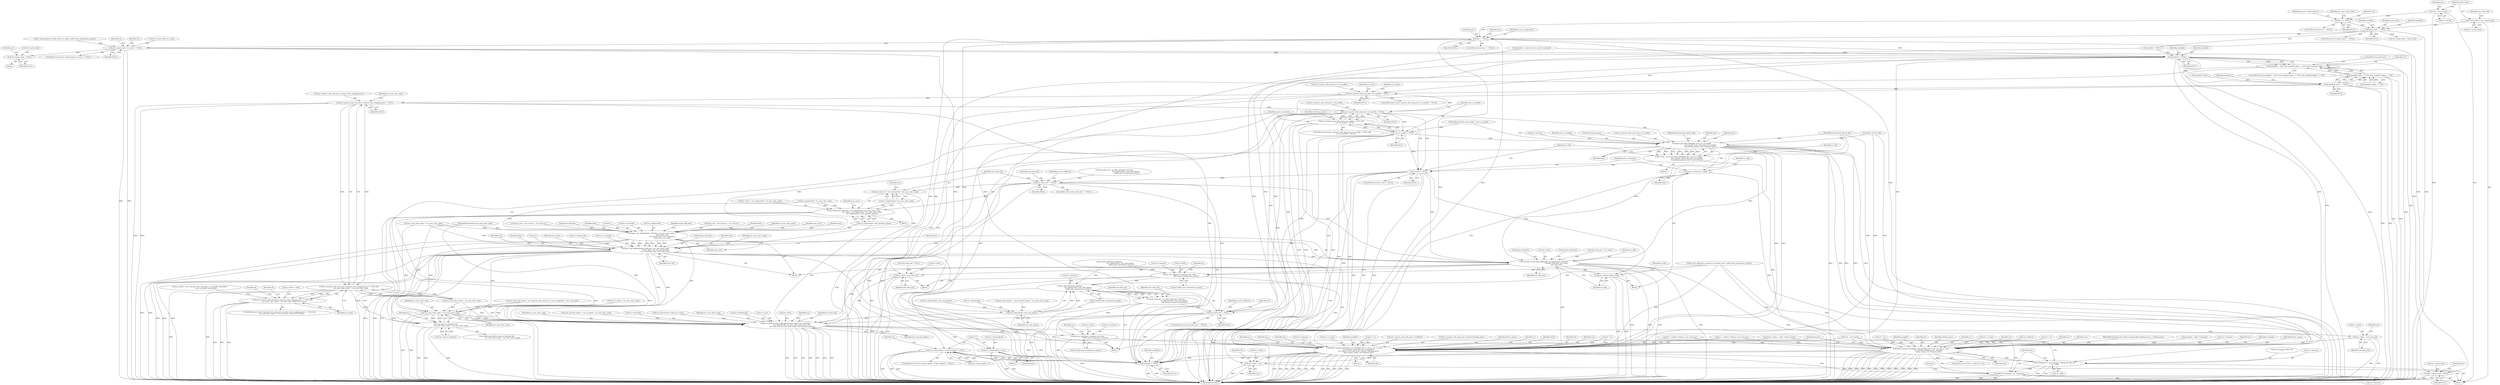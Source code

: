 digraph "0_ghostscript_d621292fb2c8157d9899dcd83fd04dd250e30fe4@pointer" {
"1000245" [label="(Call,nos == NULL)"];
"1000204" [label="(Call,nos == NULL)"];
"1000151" [label="(Call,*nos = tos->saved)"];
"1000228" [label="(Call,mask_stack == NULL)"];
"1000157" [label="(Call,*mask_stack = tos->mask_stack)"];
"1000345" [label="(Call,ctx->mask_stack->rc_mask == NULL)"];
"1000361" [label="(Call,ctx->mask_stack = NULL)"];
"1000371" [label="(Call,tos->mask_stack = NULL)"];
"1000383" [label="(Call,maskbuf != NULL)"];
"1000382" [label="(Call,maskbuf != NULL && maskbuf->data == NULL && maskbuf->alpha == 255)"];
"1000911" [label="(Call,ctx->smask_depth > 0 && maskbuf != NULL)"];
"1000387" [label="(Call,maskbuf->data == NULL)"];
"1000386" [label="(Call,maskbuf->data == NULL && maskbuf->alpha == 255)"];
"1000445" [label="(Call,nos->parent_color_info_procs->icc_profile != NULL)"];
"1000474" [label="(Call,nos->parent_color_info_procs->parent_color_mapping_procs != NULL)"];
"1000473" [label="(Call,nos->parent_color_info_procs->parent_color_mapping_procs != NULL &&\n        nos_num_color_comp != tos_num_color_comp)"];
"1000472" [label="(Call,(nos->parent_color_info_procs->parent_color_mapping_procs != NULL &&\n        nos_num_color_comp != tos_num_color_comp) || icc_match)"];
"1000713" [label="(Call,!(icc_link->is_identity) &&\n                        nos_num_color_comp != tos_num_color_comp)"];
"1000509" [label="(Call,nos->parent_color_info_procs->icc_profile != NULL)"];
"1000508" [label="(Call,nos->parent_color_info_procs->icc_profile != NULL &&\n                curr_icc_profile != NULL)"];
"1000516" [label="(Call,curr_icc_profile != NULL)"];
"1000552" [label="(Call,gsicc_get_link_profile(pgs, dev, curr_icc_profile,\n                                    nos->parent_color_info_procs->icc_profile,\n                                    &rendering_params, pgs->memory, false))"];
"1000550" [label="(Call,icc_link = gsicc_get_link_profile(pgs, dev, curr_icc_profile,\n                                    nos->parent_color_info_procs->icc_profile,\n                                    &rendering_params, pgs->memory, false))"];
"1000568" [label="(Call,icc_link != NULL)"];
"1000599" [label="(Call,new_data_buf == NULL)"];
"1000604" [label="(Call,memcpy(new_data_buf + tos->planestride * nos_num_color_comp,\n                                   tos->data + tos->planestride * tos_num_color_comp,\n                                   tos->planestride * num_noncolor_planes))"];
"1000605" [label="(Call,new_data_buf + tos->planestride * nos_num_color_comp)"];
"1000699" [label="(Call,(icc_link->procs.map_buffer)(dev, icc_link, &input_buff_desc,\n                                                     &output_buff_desc, tos->data,\n                                                     new_data_buf))"];
"1000710" [label="(Call,gsicc_release_link(icc_link))"];
"1000722" [label="(Call,gs_free_object(ctx->memory, tos->data,\n                            \"pdf14_pop_transparency_group\"))"];
"1000740" [label="(Call,gs_alloc_bytes(ctx->memory,\n                                    tos->planestride * new_num_planes,\n                                    \"pdf14_pop_transparency_group\"))"];
"1000738" [label="(Call,new_data_buf = gs_alloc_bytes(ctx->memory,\n                                    tos->planestride * new_num_planes,\n                                    \"pdf14_pop_transparency_group\"))"];
"1000751" [label="(Call,new_data_buf == NULL)"];
"1000756" [label="(Call,gs_transform_color_buffer_generic(tos->data, tos->rowstride,\n                            tos->planestride, tos_num_color_comp, tos->rect,\n                            new_data_buf, nos_num_color_comp, num_noncolor_planes))"];
"1000773" [label="(Call,gs_free_object(ctx->memory, tos->data,\n                                \"pdf14_pop_transparency_group\"))"];
"1000846" [label="(Call,pdf14_compose_group(tos, nos, maskbuf, x0, x1, y0, y1, nos->n_chan,\n                 nos->parent_color_info_procs->isadditive,\n                 nos->parent_color_info_procs->parent_blending_procs,\n                 false, drawn_comps, ctx->memory, dev))"];
"1000905" [label="(Call,ctx->stack = nos)"];
"1000917" [label="(Call,maskbuf != NULL)"];
"1000926" [label="(Call,if_debug1m('v', ctx->memory, \"[v]pop buf, idle=%d\n\", tos->idle))"];
"1000935" [label="(Call,pdf14_buf_free(tos, ctx->memory))"];
"1000781" [label="(Call,tos->data = new_data_buf)"];
"1000730" [label="(Call,tos->data = new_data_buf)"];
"1000572" [label="(Call,nonicc_conversion = false)"];
"1000667" [label="(Call,gsicc_init_buffer(&input_buff_desc, tos_num_color_comp, 1,\n                                          false, false, true,\n                                          tos->planestride, tos->rowstride,\n                                          num_rows, num_cols))"];
"1000683" [label="(Call,gsicc_init_buffer(&output_buff_desc, nos_num_color_comp,\n                                          1, false, false, true, tos->planestride,\n                                          tos->rowstride, num_rows, num_cols))"];
"1000718" [label="(Call,nos_num_color_comp != tos_num_color_comp)"];
"1000744" [label="(Call,tos->planestride * new_num_planes)"];
"1000921" [label="(Call,ctx->smask_blend = true)"];
"1000883" [label="(Call,pdf14_compose_group(tos, nos, maskbuf, x0, x1, y0, y1, nos->n_chan,\n                                ctx->additive, pblend_procs, overprint,\n                                drawn_comps, ctx->memory, dev))"];
"1000572" [label="(Call,nonicc_conversion = false)"];
"1000919" [label="(Identifier,NULL)"];
"1000509" [label="(Call,nos->parent_color_info_procs->icc_profile != NULL)"];
"1000714" [label="(Call,!(icc_link->is_identity))"];
"1000385" [label="(Identifier,NULL)"];
"1000711" [label="(Identifier,icc_link)"];
"1000445" [label="(Call,nos->parent_color_info_procs->icc_profile != NULL)"];
"1000862" [label="(Call,nos->parent_color_info_procs->parent_blending_procs)"];
"1000741" [label="(Call,ctx->memory)"];
"1000151" [label="(Call,*nos = tos->saved)"];
"1000362" [label="(Call,ctx->mask_stack)"];
"1000232" [label="(Call,maskbuf = NULL)"];
"1000522" [label="(Identifier,rendering_params)"];
"1000681" [label="(Identifier,num_rows)"];
"1000137" [label="(MethodParameterIn,gs_gstate *pgs)"];
"1000386" [label="(Call,maskbuf->data == NULL && maskbuf->alpha == 255)"];
"1000381" [label="(ControlStructure,if (maskbuf != NULL && maskbuf->data == NULL && maskbuf->alpha == 255))"];
"1000877" [label="(Call,x0 < x1)"];
"1000886" [label="(Identifier,maskbuf)"];
"1000141" [label="(MethodParameterIn,cmm_profile_t *curr_icc_profile)"];
"1000671" [label="(Literal,1)"];
"1000729" [label="(Literal,\"pdf14_pop_transparency_group\")"];
"1000210" [label="(Identifier,nos_num_color_comp)"];
"1000688" [label="(Identifier,false)"];
"1000468" [label="(Call,icc_match = false)"];
"1000494" [label="(Block,)"];
"1000920" [label="(Block,)"];
"1000346" [label="(Call,ctx->mask_stack->rc_mask)"];
"1000909" [label="(Identifier,nos)"];
"1000404" [label="(Identifier,ctx)"];
"1000726" [label="(Call,tos->data)"];
"1000724" [label="(Identifier,ctx)"];
"1000573" [label="(Identifier,nonicc_conversion)"];
"1000732" [label="(Identifier,tos)"];
"1000344" [label="(ControlStructure,if (ctx->mask_stack->rc_mask == NULL ))"];
"1000678" [label="(Call,tos->rowstride)"];
"1000690" [label="(Identifier,true)"];
"1000905" [label="(Call,ctx->stack = nos)"];
"1000753" [label="(Identifier,NULL)"];
"1000592" [label="(Call,tos->planestride * new_num_planes)"];
"1000867" [label="(Identifier,false)"];
"1000904" [label="(JumpTarget,exit:)"];
"1000228" [label="(Call,mask_stack == NULL)"];
"1000780" [label="(Literal,\"pdf14_pop_transparency_group\")"];
"1000850" [label="(Identifier,x0)"];
"1000233" [label="(Identifier,maskbuf)"];
"1000454" [label="(Identifier,icc_match)"];
"1000634" [label="(Identifier,num_rows)"];
"1000578" [label="(Identifier,icc_link)"];
"1000585" [label="(Block,)"];
"1000571" [label="(Block,)"];
"1000510" [label="(Call,nos->parent_color_info_procs->icc_profile)"];
"1000145" [label="(Call,*tos = ctx->stack)"];
"1000209" [label="(Call,nos_num_color_comp = nos->parent_color_info_procs->num_components - nos->num_spots)"];
"1000484" [label="(Identifier,icc_match)"];
"1000709" [label="(Identifier,new_data_buf)"];
"1000906" [label="(Call,ctx->stack)"];
"1000675" [label="(Call,tos->planestride)"];
"1000887" [label="(Identifier,x0)"];
"1000227" [label="(ControlStructure,if (mask_stack == NULL))"];
"1000568" [label="(Call,icc_link != NULL)"];
"1000685" [label="(Identifier,output_buff_desc)"];
"1000772" [label="(Identifier,num_noncolor_planes)"];
"1000755" [label="(Identifier,gs_error_VMerror)"];
"1000922" [label="(Call,ctx->smask_blend)"];
"1000734" [label="(Identifier,new_data_buf)"];
"1000758" [label="(Identifier,tos)"];
"1000897" [label="(Identifier,pblend_procs)"];
"1000683" [label="(Call,gsicc_init_buffer(&output_buff_desc, nos_num_color_comp,\n                                          1, false, false, true, tos->planestride,\n                                          tos->rowstride, num_rows, num_cols))"];
"1000923" [label="(Identifier,ctx)"];
"1000942" [label="(MethodReturn,RET)"];
"1000247" [label="(Identifier,NULL)"];
"1000766" [label="(Identifier,tos_num_color_comp)"];
"1000495" [label="(Call,num_noncolor_planes = tos->n_planes - tos_num_color_comp)"];
"1000473" [label="(Call,nos->parent_color_info_procs->parent_color_mapping_procs != NULL &&\n        nos_num_color_comp != tos_num_color_comp)"];
"1000738" [label="(Call,new_data_buf = gs_alloc_bytes(ctx->memory,\n                                    tos->planestride * new_num_planes,\n                                    \"pdf14_pop_transparency_group\"))"];
"1000700" [label="(Identifier,dev)"];
"1000446" [label="(Call,nos->parent_color_info_procs->icc_profile)"];
"1000252" [label="(Identifier,tos)"];
"1000371" [label="(Call,tos->mask_stack = NULL)"];
"1000143" [label="(Block,)"];
"1000911" [label="(Call,ctx->smask_depth > 0 && maskbuf != NULL)"];
"1000603" [label="(Identifier,gs_error_VMerror)"];
"1000206" [label="(Identifier,NULL)"];
"1000205" [label="(Identifier,nos)"];
"1000752" [label="(Identifier,new_data_buf)"];
"1000760" [label="(Call,tos->rowstride)"];
"1000890" [label="(Identifier,y1)"];
"1000883" [label="(Call,pdf14_compose_group(tos, nos, maskbuf, x0, x1, y0, y1, nos->n_chan,\n                                ctx->additive, pblend_procs, overprint,\n                                drawn_comps, ctx->memory, dev))"];
"1000605" [label="(Call,new_data_buf + tos->planestride * nos_num_color_comp)"];
"1000453" [label="(Call,icc_match = (nos->parent_color_info_procs->icc_profile->hashcode !=\n                        curr_icc_profile->hashcode))"];
"1000719" [label="(Identifier,nos_num_color_comp)"];
"1000712" [label="(ControlStructure,if(!(icc_link->is_identity) &&\n                        nos_num_color_comp != tos_num_color_comp))"];
"1000740" [label="(Call,gs_alloc_bytes(ctx->memory,\n                                    tos->planestride * new_num_planes,\n                                    \"pdf14_pop_transparency_group\"))"];
"1000891" [label="(Call,nos->n_chan)"];
"1000142" [label="(MethodParameterIn,gx_device *dev)"];
"1000650" [label="(Call,num_cols = tos->rect.q.x - tos->rect.p.x)"];
"1000672" [label="(Identifier,false)"];
"1000169" [label="(Identifier,new_data_buf)"];
"1000918" [label="(Identifier,maskbuf)"];
"1000848" [label="(Identifier,nos)"];
"1000488" [label="(Call,x0 < x1)"];
"1000264" [label="(Call,y0 = max(tos->dirty.p.y, nos->rect.p.y))"];
"1000245" [label="(Call,nos == NULL)"];
"1000375" [label="(Identifier,NULL)"];
"1000853" [label="(Identifier,y1)"];
"1000917" [label="(Call,maskbuf != NULL)"];
"1000489" [label="(Identifier,x0)"];
"1000588" [label="(Call,gs_alloc_bytes(ctx->memory,\n                                                tos->planestride * new_num_planes,\n                                                    \"pdf14_pop_transparency_group\"))"];
"1000872" [label="(Identifier,dev)"];
"1000847" [label="(Identifier,tos)"];
"1000168" [label="(Call,*new_data_buf = NULL)"];
"1000451" [label="(Identifier,NULL)"];
"1000852" [label="(Identifier,y0)"];
"1000925" [label="(Identifier,true)"];
"1000869" [label="(Call,ctx->memory)"];
"1000244" [label="(ControlStructure,if (nos == NULL))"];
"1000383" [label="(Call,maskbuf != NULL)"];
"1000702" [label="(Call,&input_buff_desc)"];
"1000365" [label="(Identifier,NULL)"];
"1000614" [label="(Identifier,tos)"];
"1000682" [label="(Identifier,num_cols)"];
"1000361" [label="(Call,ctx->mask_stack = NULL)"];
"1000910" [label="(ControlStructure,if (ctx->smask_depth > 0 && maskbuf != NULL))"];
"1000731" [label="(Call,tos->data)"];
"1000607" [label="(Call,tos->planestride * nos_num_color_comp)"];
"1000748" [label="(Identifier,new_num_planes)"];
"1000889" [label="(Identifier,y0)"];
"1000670" [label="(Identifier,tos_num_color_comp)"];
"1000378" [label="(Identifier,tos)"];
"1000854" [label="(Call,nos->n_chan)"];
"1000351" [label="(Identifier,NULL)"];
"1000941" [label="(Literal,0)"];
"1000926" [label="(Call,if_debug1m('v', ctx->memory, \"[v]pop buf, idle=%d\n\", tos->idle))"];
"1000785" [label="(Identifier,new_data_buf)"];
"1000914" [label="(Identifier,ctx)"];
"1000687" [label="(Literal,1)"];
"1000849" [label="(Identifier,maskbuf)"];
"1000444" [label="(ControlStructure,if (nos->parent_color_info_procs->icc_profile != NULL))"];
"1000387" [label="(Call,maskbuf->data == NULL)"];
"1000482" [label="(Identifier,nos_num_color_comp)"];
"1000497" [label="(Call,tos->n_planes - tos_num_color_comp)"];
"1000250" [label="(Call,rect_intersect(tos->dirty, tos->rect))"];
"1000721" [label="(Block,)"];
"1000894" [label="(Call,ctx->additive)"];
"1000783" [label="(Identifier,tos)"];
"1000586" [label="(Call,new_data_buf = gs_alloc_bytes(ctx->memory,\n                                                tos->planestride * new_num_planes,\n                                                    \"pdf14_pop_transparency_group\"))"];
"1000771" [label="(Identifier,nos_num_color_comp)"];
"1000345" [label="(Call,ctx->mask_stack->rc_mask == NULL)"];
"1000475" [label="(Call,nos->parent_color_info_procs->parent_color_mapping_procs)"];
"1000710" [label="(Call,gsicc_release_link(icc_link))"];
"1000737" [label="(Block,)"];
"1000763" [label="(Call,tos->planestride)"];
"1000730" [label="(Call,tos->data = new_data_buf)"];
"1000749" [label="(Literal,\"pdf14_pop_transparency_group\")"];
"1000491" [label="(Call,y0 < y1)"];
"1000281" [label="(Call,y1 = min(tos->dirty.q.y, nos->rect.q.y))"];
"1000936" [label="(Identifier,tos)"];
"1000767" [label="(Call,tos->rect)"];
"1000372" [label="(Call,tos->mask_stack)"];
"1000249" [label="(Identifier,gs_error_rangecheck)"];
"1000517" [label="(Identifier,curr_icc_profile)"];
"1000600" [label="(Identifier,new_data_buf)"];
"1000157" [label="(Call,*mask_stack = tos->mask_stack)"];
"1000553" [label="(Identifier,pgs)"];
"1000604" [label="(Call,memcpy(new_data_buf + tos->planestride * nos_num_color_comp,\n                                   tos->data + tos->planestride * tos_num_color_comp,\n                                   tos->planestride * num_noncolor_planes))"];
"1000781" [label="(Call,tos->data = new_data_buf)"];
"1000204" [label="(Call,nos == NULL)"];
"1000880" [label="(Call,y0 < y1)"];
"1000574" [label="(Identifier,false)"];
"1000474" [label="(Call,nos->parent_color_info_procs->parent_color_mapping_procs != NULL)"];
"1000480" [label="(Identifier,NULL)"];
"1000337" [label="(Call,rc_decrement(ctx->mask_stack->rc_mask, \"pdf14_pop_transparency_group\"))"];
"1000875" [label="(ControlStructure,if (x0 < x1 && y0 < y1))"];
"1000722" [label="(Call,gs_free_object(ctx->memory, tos->data,\n                            \"pdf14_pop_transparency_group\"))"];
"1000777" [label="(Call,tos->data)"];
"1000230" [label="(Identifier,NULL)"];
"1000621" [label="(Call,tos->planestride * num_noncolor_planes)"];
"1000744" [label="(Call,tos->planestride * new_num_planes)"];
"1000888" [label="(Identifier,x1)"];
"1000153" [label="(Call,tos->saved)"];
"1000554" [label="(Identifier,dev)"];
"1000567" [label="(ControlStructure,if (icc_link != NULL))"];
"1000885" [label="(Identifier,nos)"];
"1000931" [label="(Literal,\"[v]pop buf, idle=%d\n\")"];
"1000706" [label="(Call,tos->data)"];
"1000699" [label="(Call,(icc_link->procs.map_buffer)(dev, icc_link, &input_buff_desc,\n                                                     &output_buff_desc, tos->data,\n                                                     new_data_buf))"];
"1000937" [label="(Call,ctx->memory)"];
"1000563" [label="(Call,pgs->memory)"];
"1000713" [label="(Call,!(icc_link->is_identity) &&\n                        nos_num_color_comp != tos_num_color_comp)"];
"1000507" [label="(ControlStructure,if (nos->parent_color_info_procs->icc_profile != NULL &&\n                curr_icc_profile != NULL))"];
"1000757" [label="(Call,tos->data)"];
"1000368" [label="(Identifier,ctx)"];
"1000932" [label="(Call,tos->idle)"];
"1000704" [label="(Call,&output_buff_desc)"];
"1000152" [label="(Identifier,nos)"];
"1000516" [label="(Call,curr_icc_profile != NULL)"];
"1000684" [label="(Call,&output_buff_desc)"];
"1000689" [label="(Identifier,false)"];
"1000745" [label="(Call,tos->planestride)"];
"1000336" [label="(Block,)"];
"1000394" [label="(Identifier,maskbuf)"];
"1000601" [label="(Identifier,NULL)"];
"1000158" [label="(Identifier,mask_stack)"];
"1000208" [label="(Identifier,gs_error_unknownerror)"];
"1000774" [label="(Call,ctx->memory)"];
"1000686" [label="(Identifier,nos_num_color_comp)"];
"1000389" [label="(Identifier,maskbuf)"];
"1000912" [label="(Call,ctx->smask_depth > 0)"];
"1000384" [label="(Identifier,maskbuf)"];
"1000756" [label="(Call,gs_transform_color_buffer_generic(tos->data, tos->rowstride,\n                            tos->planestride, tos_num_color_comp, tos->rect,\n                            new_data_buf, nos_num_color_comp, num_noncolor_planes))"];
"1000582" [label="(Call,nos_num_color_comp != tos_num_color_comp)"];
"1000392" [label="(Call,maskbuf->alpha == 255)"];
"1000515" [label="(Identifier,NULL)"];
"1000519" [label="(Block,)"];
"1000569" [label="(Identifier,icc_link)"];
"1000667" [label="(Call,gsicc_init_buffer(&input_buff_desc, tos_num_color_comp, 1,\n                                          false, false, true,\n                                          tos->planestride, tos->rowstride,\n                                          num_rows, num_cols))"];
"1000481" [label="(Call,nos_num_color_comp != tos_num_color_comp)"];
"1000612" [label="(Call,tos->data + tos->planestride * tos_num_color_comp)"];
"1000674" [label="(Identifier,true)"];
"1000697" [label="(Identifier,num_rows)"];
"1000139" [label="(MethodParameterIn,const pdf14_nonseparable_blending_procs_t * pblend_procs)"];
"1000388" [label="(Call,maskbuf->data)"];
"1000188" [label="(Call,overprint = pdev->overprint)"];
"1000382" [label="(Call,maskbuf != NULL && maskbuf->data == NULL && maskbuf->alpha == 255)"];
"1000846" [label="(Call,pdf14_compose_group(tos, nos, maskbuf, x0, x1, y0, y1, nos->n_chan,\n                 nos->parent_color_info_procs->isadditive,\n                 nos->parent_color_info_procs->parent_blending_procs,\n                 false, drawn_comps, ctx->memory, dev))"];
"1000750" [label="(ControlStructure,if (new_data_buf == NULL))"];
"1000355" [label="(Identifier,ctx)"];
"1000691" [label="(Call,tos->planestride)"];
"1000903" [label="(Identifier,dev)"];
"1000633" [label="(Call,num_rows = tos->rect.q.y - tos->rect.p.y)"];
"1000570" [label="(Identifier,NULL)"];
"1000246" [label="(Identifier,nos)"];
"1000718" [label="(Call,nos_num_color_comp != tos_num_color_comp)"];
"1000739" [label="(Identifier,new_data_buf)"];
"1000857" [label="(Call,nos->parent_color_info_procs->isadditive)"];
"1000552" [label="(Call,gsicc_get_link_profile(pgs, dev, curr_icc_profile,\n                                    nos->parent_color_info_procs->icc_profile,\n                                    &rendering_params, pgs->memory, false))"];
"1000555" [label="(Identifier,curr_icc_profile)"];
"1000194" [label="(Call,drawn_comps = pdev->drawn_comps)"];
"1000900" [label="(Call,ctx->memory)"];
"1000628" [label="(Call,new_data_buf = tos->data)"];
"1000868" [label="(Identifier,drawn_comps)"];
"1000518" [label="(Identifier,NULL)"];
"1000775" [label="(Identifier,ctx)"];
"1000851" [label="(Identifier,x1)"];
"1000701" [label="(Identifier,icc_link)"];
"1000140" [label="(MethodParameterIn,int tos_num_color_comp)"];
"1000698" [label="(Identifier,num_cols)"];
"1000694" [label="(Call,tos->rowstride)"];
"1000502" [label="(Call,new_num_planes = num_noncolor_planes + nos_num_color_comp)"];
"1000471" [label="(ControlStructure,if ((nos->parent_color_info_procs->parent_color_mapping_procs != NULL &&\n        nos_num_color_comp != tos_num_color_comp) || icc_match))"];
"1000751" [label="(Call,new_data_buf == NULL)"];
"1000184" [label="(Call,(pdf14_device *)dev)"];
"1000353" [label="(Call,gs_free_object(ctx->memory, ctx->mask_stack, \"pdf14_pop_transparency_group\"))"];
"1000884" [label="(Identifier,tos)"];
"1000716" [label="(Identifier,icc_link)"];
"1000616" [label="(Call,tos->planestride * tos_num_color_comp)"];
"1000898" [label="(Identifier,overprint)"];
"1000203" [label="(ControlStructure,if (nos == NULL))"];
"1000391" [label="(Identifier,NULL)"];
"1000561" [label="(Call,&rendering_params)"];
"1000935" [label="(Call,pdf14_buf_free(tos, ctx->memory))"];
"1000237" [label="(Call,maskbuf = mask_stack->rc_mask->mask_buf)"];
"1000229" [label="(Identifier,mask_stack)"];
"1000472" [label="(Call,(nos->parent_color_info_procs->parent_color_mapping_procs != NULL &&\n        nos_num_color_comp != tos_num_color_comp) || icc_match)"];
"1000878" [label="(Identifier,x0)"];
"1000159" [label="(Call,tos->mask_stack)"];
"1000508" [label="(Call,nos->parent_color_info_procs->icc_profile != NULL &&\n                curr_icc_profile != NULL)"];
"1000927" [label="(Literal,'v')"];
"1000556" [label="(Call,nos->parent_color_info_procs->icc_profile)"];
"1000782" [label="(Call,tos->data)"];
"1000397" [label="(ControlStructure,goto exit;)"];
"1000580" [label="(Block,)"];
"1000723" [label="(Call,ctx->memory)"];
"1000551" [label="(Identifier,icc_link)"];
"1000921" [label="(Call,ctx->smask_blend = true)"];
"1000238" [label="(Identifier,maskbuf)"];
"1000788" [label="(Identifier,tos)"];
"1000550" [label="(Call,icc_link = gsicc_get_link_profile(pgs, dev, curr_icc_profile,\n                                    nos->parent_color_info_procs->icc_profile,\n                                    &rendering_params, pgs->memory, false))"];
"1000928" [label="(Call,ctx->memory)"];
"1000598" [label="(ControlStructure,if (new_data_buf == NULL))"];
"1000469" [label="(Identifier,icc_match)"];
"1000599" [label="(Call,new_data_buf == NULL)"];
"1000736" [label="(Identifier,nonicc_conversion)"];
"1000566" [label="(Identifier,false)"];
"1000668" [label="(Call,&input_buff_desc)"];
"1000673" [label="(Identifier,false)"];
"1000606" [label="(Identifier,new_data_buf)"];
"1000363" [label="(Identifier,ctx)"];
"1000770" [label="(Identifier,new_data_buf)"];
"1000899" [label="(Identifier,drawn_comps)"];
"1000773" [label="(Call,gs_free_object(ctx->memory, tos->data,\n                                \"pdf14_pop_transparency_group\"))"];
"1000366" [label="(Call,ctx->mask_stack = mask_stack)"];
"1000720" [label="(Identifier,tos_num_color_comp)"];
"1000245" -> "1000244"  [label="AST: "];
"1000245" -> "1000247"  [label="CFG: "];
"1000246" -> "1000245"  [label="AST: "];
"1000247" -> "1000245"  [label="AST: "];
"1000249" -> "1000245"  [label="CFG: "];
"1000252" -> "1000245"  [label="CFG: "];
"1000245" -> "1000942"  [label="DDG: "];
"1000204" -> "1000245"  [label="DDG: "];
"1000228" -> "1000245"  [label="DDG: "];
"1000245" -> "1000345"  [label="DDG: "];
"1000245" -> "1000371"  [label="DDG: "];
"1000245" -> "1000383"  [label="DDG: "];
"1000245" -> "1000846"  [label="DDG: "];
"1000245" -> "1000883"  [label="DDG: "];
"1000245" -> "1000905"  [label="DDG: "];
"1000245" -> "1000917"  [label="DDG: "];
"1000204" -> "1000203"  [label="AST: "];
"1000204" -> "1000206"  [label="CFG: "];
"1000205" -> "1000204"  [label="AST: "];
"1000206" -> "1000204"  [label="AST: "];
"1000208" -> "1000204"  [label="CFG: "];
"1000210" -> "1000204"  [label="CFG: "];
"1000151" -> "1000204"  [label="DDG: "];
"1000204" -> "1000228"  [label="DDG: "];
"1000151" -> "1000143"  [label="AST: "];
"1000151" -> "1000153"  [label="CFG: "];
"1000152" -> "1000151"  [label="AST: "];
"1000153" -> "1000151"  [label="AST: "];
"1000158" -> "1000151"  [label="CFG: "];
"1000151" -> "1000942"  [label="DDG: "];
"1000228" -> "1000227"  [label="AST: "];
"1000228" -> "1000230"  [label="CFG: "];
"1000229" -> "1000228"  [label="AST: "];
"1000230" -> "1000228"  [label="AST: "];
"1000233" -> "1000228"  [label="CFG: "];
"1000238" -> "1000228"  [label="CFG: "];
"1000228" -> "1000942"  [label="DDG: "];
"1000157" -> "1000228"  [label="DDG: "];
"1000228" -> "1000232"  [label="DDG: "];
"1000228" -> "1000366"  [label="DDG: "];
"1000157" -> "1000143"  [label="AST: "];
"1000157" -> "1000159"  [label="CFG: "];
"1000158" -> "1000157"  [label="AST: "];
"1000159" -> "1000157"  [label="AST: "];
"1000169" -> "1000157"  [label="CFG: "];
"1000345" -> "1000344"  [label="AST: "];
"1000345" -> "1000351"  [label="CFG: "];
"1000346" -> "1000345"  [label="AST: "];
"1000351" -> "1000345"  [label="AST: "];
"1000355" -> "1000345"  [label="CFG: "];
"1000363" -> "1000345"  [label="CFG: "];
"1000345" -> "1000942"  [label="DDG: "];
"1000345" -> "1000942"  [label="DDG: "];
"1000337" -> "1000345"  [label="DDG: "];
"1000345" -> "1000361"  [label="DDG: "];
"1000345" -> "1000371"  [label="DDG: "];
"1000345" -> "1000383"  [label="DDG: "];
"1000345" -> "1000917"  [label="DDG: "];
"1000361" -> "1000336"  [label="AST: "];
"1000361" -> "1000365"  [label="CFG: "];
"1000362" -> "1000361"  [label="AST: "];
"1000365" -> "1000361"  [label="AST: "];
"1000368" -> "1000361"  [label="CFG: "];
"1000371" -> "1000143"  [label="AST: "];
"1000371" -> "1000375"  [label="CFG: "];
"1000372" -> "1000371"  [label="AST: "];
"1000375" -> "1000371"  [label="AST: "];
"1000378" -> "1000371"  [label="CFG: "];
"1000371" -> "1000942"  [label="DDG: "];
"1000371" -> "1000942"  [label="DDG: "];
"1000383" -> "1000382"  [label="AST: "];
"1000383" -> "1000385"  [label="CFG: "];
"1000384" -> "1000383"  [label="AST: "];
"1000385" -> "1000383"  [label="AST: "];
"1000389" -> "1000383"  [label="CFG: "];
"1000382" -> "1000383"  [label="CFG: "];
"1000383" -> "1000942"  [label="DDG: "];
"1000383" -> "1000942"  [label="DDG: "];
"1000383" -> "1000382"  [label="DDG: "];
"1000383" -> "1000382"  [label="DDG: "];
"1000232" -> "1000383"  [label="DDG: "];
"1000237" -> "1000383"  [label="DDG: "];
"1000383" -> "1000387"  [label="DDG: "];
"1000383" -> "1000445"  [label="DDG: "];
"1000383" -> "1000846"  [label="DDG: "];
"1000383" -> "1000883"  [label="DDG: "];
"1000383" -> "1000917"  [label="DDG: "];
"1000383" -> "1000917"  [label="DDG: "];
"1000382" -> "1000381"  [label="AST: "];
"1000382" -> "1000386"  [label="CFG: "];
"1000386" -> "1000382"  [label="AST: "];
"1000397" -> "1000382"  [label="CFG: "];
"1000404" -> "1000382"  [label="CFG: "];
"1000382" -> "1000942"  [label="DDG: "];
"1000382" -> "1000942"  [label="DDG: "];
"1000386" -> "1000382"  [label="DDG: "];
"1000386" -> "1000382"  [label="DDG: "];
"1000382" -> "1000911"  [label="DDG: "];
"1000911" -> "1000910"  [label="AST: "];
"1000911" -> "1000912"  [label="CFG: "];
"1000911" -> "1000917"  [label="CFG: "];
"1000912" -> "1000911"  [label="AST: "];
"1000917" -> "1000911"  [label="AST: "];
"1000923" -> "1000911"  [label="CFG: "];
"1000927" -> "1000911"  [label="CFG: "];
"1000911" -> "1000942"  [label="DDG: "];
"1000911" -> "1000942"  [label="DDG: "];
"1000911" -> "1000942"  [label="DDG: "];
"1000912" -> "1000911"  [label="DDG: "];
"1000912" -> "1000911"  [label="DDG: "];
"1000917" -> "1000911"  [label="DDG: "];
"1000917" -> "1000911"  [label="DDG: "];
"1000387" -> "1000386"  [label="AST: "];
"1000387" -> "1000391"  [label="CFG: "];
"1000388" -> "1000387"  [label="AST: "];
"1000391" -> "1000387"  [label="AST: "];
"1000394" -> "1000387"  [label="CFG: "];
"1000386" -> "1000387"  [label="CFG: "];
"1000387" -> "1000942"  [label="DDG: "];
"1000387" -> "1000942"  [label="DDG: "];
"1000387" -> "1000386"  [label="DDG: "];
"1000387" -> "1000386"  [label="DDG: "];
"1000387" -> "1000445"  [label="DDG: "];
"1000387" -> "1000917"  [label="DDG: "];
"1000386" -> "1000392"  [label="CFG: "];
"1000392" -> "1000386"  [label="AST: "];
"1000386" -> "1000942"  [label="DDG: "];
"1000386" -> "1000942"  [label="DDG: "];
"1000392" -> "1000386"  [label="DDG: "];
"1000392" -> "1000386"  [label="DDG: "];
"1000445" -> "1000444"  [label="AST: "];
"1000445" -> "1000451"  [label="CFG: "];
"1000446" -> "1000445"  [label="AST: "];
"1000451" -> "1000445"  [label="AST: "];
"1000454" -> "1000445"  [label="CFG: "];
"1000469" -> "1000445"  [label="CFG: "];
"1000445" -> "1000942"  [label="DDG: "];
"1000445" -> "1000942"  [label="DDG: "];
"1000445" -> "1000474"  [label="DDG: "];
"1000445" -> "1000509"  [label="DDG: "];
"1000474" -> "1000473"  [label="AST: "];
"1000474" -> "1000480"  [label="CFG: "];
"1000475" -> "1000474"  [label="AST: "];
"1000480" -> "1000474"  [label="AST: "];
"1000482" -> "1000474"  [label="CFG: "];
"1000473" -> "1000474"  [label="CFG: "];
"1000474" -> "1000942"  [label="DDG: "];
"1000474" -> "1000942"  [label="DDG: "];
"1000474" -> "1000473"  [label="DDG: "];
"1000474" -> "1000473"  [label="DDG: "];
"1000474" -> "1000509"  [label="DDG: "];
"1000474" -> "1000917"  [label="DDG: "];
"1000473" -> "1000472"  [label="AST: "];
"1000473" -> "1000481"  [label="CFG: "];
"1000481" -> "1000473"  [label="AST: "];
"1000484" -> "1000473"  [label="CFG: "];
"1000472" -> "1000473"  [label="CFG: "];
"1000473" -> "1000942"  [label="DDG: "];
"1000473" -> "1000942"  [label="DDG: "];
"1000473" -> "1000472"  [label="DDG: "];
"1000473" -> "1000472"  [label="DDG: "];
"1000481" -> "1000473"  [label="DDG: "];
"1000481" -> "1000473"  [label="DDG: "];
"1000473" -> "1000713"  [label="DDG: "];
"1000472" -> "1000471"  [label="AST: "];
"1000472" -> "1000484"  [label="CFG: "];
"1000484" -> "1000472"  [label="AST: "];
"1000489" -> "1000472"  [label="CFG: "];
"1000878" -> "1000472"  [label="CFG: "];
"1000472" -> "1000942"  [label="DDG: "];
"1000472" -> "1000942"  [label="DDG: "];
"1000472" -> "1000942"  [label="DDG: "];
"1000468" -> "1000472"  [label="DDG: "];
"1000453" -> "1000472"  [label="DDG: "];
"1000713" -> "1000712"  [label="AST: "];
"1000713" -> "1000714"  [label="CFG: "];
"1000713" -> "1000718"  [label="CFG: "];
"1000714" -> "1000713"  [label="AST: "];
"1000718" -> "1000713"  [label="AST: "];
"1000724" -> "1000713"  [label="CFG: "];
"1000736" -> "1000713"  [label="CFG: "];
"1000713" -> "1000942"  [label="DDG: "];
"1000713" -> "1000942"  [label="DDG: "];
"1000713" -> "1000942"  [label="DDG: "];
"1000714" -> "1000713"  [label="DDG: "];
"1000718" -> "1000713"  [label="DDG: "];
"1000718" -> "1000713"  [label="DDG: "];
"1000582" -> "1000713"  [label="DDG: "];
"1000509" -> "1000508"  [label="AST: "];
"1000509" -> "1000515"  [label="CFG: "];
"1000510" -> "1000509"  [label="AST: "];
"1000515" -> "1000509"  [label="AST: "];
"1000517" -> "1000509"  [label="CFG: "];
"1000508" -> "1000509"  [label="CFG: "];
"1000509" -> "1000942"  [label="DDG: "];
"1000509" -> "1000942"  [label="DDG: "];
"1000509" -> "1000508"  [label="DDG: "];
"1000509" -> "1000508"  [label="DDG: "];
"1000509" -> "1000516"  [label="DDG: "];
"1000509" -> "1000552"  [label="DDG: "];
"1000509" -> "1000568"  [label="DDG: "];
"1000509" -> "1000751"  [label="DDG: "];
"1000509" -> "1000917"  [label="DDG: "];
"1000508" -> "1000507"  [label="AST: "];
"1000508" -> "1000516"  [label="CFG: "];
"1000516" -> "1000508"  [label="AST: "];
"1000522" -> "1000508"  [label="CFG: "];
"1000736" -> "1000508"  [label="CFG: "];
"1000508" -> "1000942"  [label="DDG: "];
"1000508" -> "1000942"  [label="DDG: "];
"1000508" -> "1000942"  [label="DDG: "];
"1000516" -> "1000508"  [label="DDG: "];
"1000516" -> "1000508"  [label="DDG: "];
"1000516" -> "1000518"  [label="CFG: "];
"1000517" -> "1000516"  [label="AST: "];
"1000518" -> "1000516"  [label="AST: "];
"1000516" -> "1000942"  [label="DDG: "];
"1000516" -> "1000942"  [label="DDG: "];
"1000141" -> "1000516"  [label="DDG: "];
"1000516" -> "1000552"  [label="DDG: "];
"1000516" -> "1000568"  [label="DDG: "];
"1000516" -> "1000751"  [label="DDG: "];
"1000516" -> "1000917"  [label="DDG: "];
"1000552" -> "1000550"  [label="AST: "];
"1000552" -> "1000566"  [label="CFG: "];
"1000553" -> "1000552"  [label="AST: "];
"1000554" -> "1000552"  [label="AST: "];
"1000555" -> "1000552"  [label="AST: "];
"1000556" -> "1000552"  [label="AST: "];
"1000561" -> "1000552"  [label="AST: "];
"1000563" -> "1000552"  [label="AST: "];
"1000566" -> "1000552"  [label="AST: "];
"1000550" -> "1000552"  [label="CFG: "];
"1000552" -> "1000942"  [label="DDG: "];
"1000552" -> "1000942"  [label="DDG: "];
"1000552" -> "1000942"  [label="DDG: "];
"1000552" -> "1000942"  [label="DDG: "];
"1000552" -> "1000942"  [label="DDG: "];
"1000552" -> "1000550"  [label="DDG: "];
"1000552" -> "1000550"  [label="DDG: "];
"1000552" -> "1000550"  [label="DDG: "];
"1000552" -> "1000550"  [label="DDG: "];
"1000552" -> "1000550"  [label="DDG: "];
"1000552" -> "1000550"  [label="DDG: "];
"1000552" -> "1000550"  [label="DDG: "];
"1000137" -> "1000552"  [label="DDG: "];
"1000184" -> "1000552"  [label="DDG: "];
"1000142" -> "1000552"  [label="DDG: "];
"1000141" -> "1000552"  [label="DDG: "];
"1000552" -> "1000572"  [label="DDG: "];
"1000552" -> "1000667"  [label="DDG: "];
"1000552" -> "1000699"  [label="DDG: "];
"1000552" -> "1000846"  [label="DDG: "];
"1000552" -> "1000846"  [label="DDG: "];
"1000550" -> "1000519"  [label="AST: "];
"1000551" -> "1000550"  [label="AST: "];
"1000569" -> "1000550"  [label="CFG: "];
"1000550" -> "1000942"  [label="DDG: "];
"1000550" -> "1000568"  [label="DDG: "];
"1000568" -> "1000567"  [label="AST: "];
"1000568" -> "1000570"  [label="CFG: "];
"1000569" -> "1000568"  [label="AST: "];
"1000570" -> "1000568"  [label="AST: "];
"1000573" -> "1000568"  [label="CFG: "];
"1000736" -> "1000568"  [label="CFG: "];
"1000568" -> "1000942"  [label="DDG: "];
"1000568" -> "1000942"  [label="DDG: "];
"1000568" -> "1000942"  [label="DDG: "];
"1000568" -> "1000599"  [label="DDG: "];
"1000568" -> "1000699"  [label="DDG: "];
"1000568" -> "1000710"  [label="DDG: "];
"1000568" -> "1000751"  [label="DDG: "];
"1000568" -> "1000917"  [label="DDG: "];
"1000599" -> "1000598"  [label="AST: "];
"1000599" -> "1000601"  [label="CFG: "];
"1000600" -> "1000599"  [label="AST: "];
"1000601" -> "1000599"  [label="AST: "];
"1000603" -> "1000599"  [label="CFG: "];
"1000606" -> "1000599"  [label="CFG: "];
"1000599" -> "1000942"  [label="DDG: "];
"1000599" -> "1000942"  [label="DDG: "];
"1000586" -> "1000599"  [label="DDG: "];
"1000599" -> "1000604"  [label="DDG: "];
"1000599" -> "1000605"  [label="DDG: "];
"1000599" -> "1000699"  [label="DDG: "];
"1000599" -> "1000751"  [label="DDG: "];
"1000599" -> "1000917"  [label="DDG: "];
"1000604" -> "1000585"  [label="AST: "];
"1000604" -> "1000621"  [label="CFG: "];
"1000605" -> "1000604"  [label="AST: "];
"1000612" -> "1000604"  [label="AST: "];
"1000621" -> "1000604"  [label="AST: "];
"1000634" -> "1000604"  [label="CFG: "];
"1000604" -> "1000942"  [label="DDG: "];
"1000604" -> "1000942"  [label="DDG: "];
"1000604" -> "1000942"  [label="DDG: "];
"1000604" -> "1000942"  [label="DDG: "];
"1000607" -> "1000604"  [label="DDG: "];
"1000607" -> "1000604"  [label="DDG: "];
"1000616" -> "1000604"  [label="DDG: "];
"1000616" -> "1000604"  [label="DDG: "];
"1000621" -> "1000604"  [label="DDG: "];
"1000621" -> "1000604"  [label="DDG: "];
"1000605" -> "1000607"  [label="CFG: "];
"1000606" -> "1000605"  [label="AST: "];
"1000607" -> "1000605"  [label="AST: "];
"1000614" -> "1000605"  [label="CFG: "];
"1000605" -> "1000942"  [label="DDG: "];
"1000607" -> "1000605"  [label="DDG: "];
"1000607" -> "1000605"  [label="DDG: "];
"1000699" -> "1000580"  [label="AST: "];
"1000699" -> "1000709"  [label="CFG: "];
"1000700" -> "1000699"  [label="AST: "];
"1000701" -> "1000699"  [label="AST: "];
"1000702" -> "1000699"  [label="AST: "];
"1000704" -> "1000699"  [label="AST: "];
"1000706" -> "1000699"  [label="AST: "];
"1000709" -> "1000699"  [label="AST: "];
"1000711" -> "1000699"  [label="CFG: "];
"1000699" -> "1000942"  [label="DDG: "];
"1000699" -> "1000942"  [label="DDG: "];
"1000699" -> "1000942"  [label="DDG: "];
"1000699" -> "1000942"  [label="DDG: "];
"1000699" -> "1000942"  [label="DDG: "];
"1000142" -> "1000699"  [label="DDG: "];
"1000667" -> "1000699"  [label="DDG: "];
"1000683" -> "1000699"  [label="DDG: "];
"1000628" -> "1000699"  [label="DDG: "];
"1000699" -> "1000710"  [label="DDG: "];
"1000699" -> "1000722"  [label="DDG: "];
"1000699" -> "1000730"  [label="DDG: "];
"1000699" -> "1000756"  [label="DDG: "];
"1000699" -> "1000846"  [label="DDG: "];
"1000710" -> "1000571"  [label="AST: "];
"1000710" -> "1000711"  [label="CFG: "];
"1000711" -> "1000710"  [label="AST: "];
"1000716" -> "1000710"  [label="CFG: "];
"1000710" -> "1000942"  [label="DDG: "];
"1000710" -> "1000942"  [label="DDG: "];
"1000722" -> "1000721"  [label="AST: "];
"1000722" -> "1000729"  [label="CFG: "];
"1000723" -> "1000722"  [label="AST: "];
"1000726" -> "1000722"  [label="AST: "];
"1000729" -> "1000722"  [label="AST: "];
"1000732" -> "1000722"  [label="CFG: "];
"1000722" -> "1000942"  [label="DDG: "];
"1000588" -> "1000722"  [label="DDG: "];
"1000353" -> "1000722"  [label="DDG: "];
"1000722" -> "1000740"  [label="DDG: "];
"1000722" -> "1000846"  [label="DDG: "];
"1000740" -> "1000738"  [label="AST: "];
"1000740" -> "1000749"  [label="CFG: "];
"1000741" -> "1000740"  [label="AST: "];
"1000744" -> "1000740"  [label="AST: "];
"1000749" -> "1000740"  [label="AST: "];
"1000738" -> "1000740"  [label="CFG: "];
"1000740" -> "1000942"  [label="DDG: "];
"1000740" -> "1000738"  [label="DDG: "];
"1000740" -> "1000738"  [label="DDG: "];
"1000740" -> "1000738"  [label="DDG: "];
"1000588" -> "1000740"  [label="DDG: "];
"1000353" -> "1000740"  [label="DDG: "];
"1000744" -> "1000740"  [label="DDG: "];
"1000744" -> "1000740"  [label="DDG: "];
"1000740" -> "1000773"  [label="DDG: "];
"1000738" -> "1000737"  [label="AST: "];
"1000739" -> "1000738"  [label="AST: "];
"1000752" -> "1000738"  [label="CFG: "];
"1000738" -> "1000942"  [label="DDG: "];
"1000738" -> "1000751"  [label="DDG: "];
"1000751" -> "1000750"  [label="AST: "];
"1000751" -> "1000753"  [label="CFG: "];
"1000752" -> "1000751"  [label="AST: "];
"1000753" -> "1000751"  [label="AST: "];
"1000755" -> "1000751"  [label="CFG: "];
"1000758" -> "1000751"  [label="CFG: "];
"1000751" -> "1000942"  [label="DDG: "];
"1000751" -> "1000942"  [label="DDG: "];
"1000751" -> "1000756"  [label="DDG: "];
"1000751" -> "1000917"  [label="DDG: "];
"1000756" -> "1000737"  [label="AST: "];
"1000756" -> "1000772"  [label="CFG: "];
"1000757" -> "1000756"  [label="AST: "];
"1000760" -> "1000756"  [label="AST: "];
"1000763" -> "1000756"  [label="AST: "];
"1000766" -> "1000756"  [label="AST: "];
"1000767" -> "1000756"  [label="AST: "];
"1000770" -> "1000756"  [label="AST: "];
"1000771" -> "1000756"  [label="AST: "];
"1000772" -> "1000756"  [label="AST: "];
"1000775" -> "1000756"  [label="CFG: "];
"1000756" -> "1000942"  [label="DDG: "];
"1000756" -> "1000942"  [label="DDG: "];
"1000756" -> "1000942"  [label="DDG: "];
"1000756" -> "1000942"  [label="DDG: "];
"1000756" -> "1000942"  [label="DDG: "];
"1000756" -> "1000942"  [label="DDG: "];
"1000756" -> "1000942"  [label="DDG: "];
"1000730" -> "1000756"  [label="DDG: "];
"1000683" -> "1000756"  [label="DDG: "];
"1000683" -> "1000756"  [label="DDG: "];
"1000744" -> "1000756"  [label="DDG: "];
"1000667" -> "1000756"  [label="DDG: "];
"1000497" -> "1000756"  [label="DDG: "];
"1000718" -> "1000756"  [label="DDG: "];
"1000718" -> "1000756"  [label="DDG: "];
"1000140" -> "1000756"  [label="DDG: "];
"1000250" -> "1000756"  [label="DDG: "];
"1000209" -> "1000756"  [label="DDG: "];
"1000481" -> "1000756"  [label="DDG: "];
"1000621" -> "1000756"  [label="DDG: "];
"1000495" -> "1000756"  [label="DDG: "];
"1000756" -> "1000773"  [label="DDG: "];
"1000756" -> "1000781"  [label="DDG: "];
"1000773" -> "1000737"  [label="AST: "];
"1000773" -> "1000780"  [label="CFG: "];
"1000774" -> "1000773"  [label="AST: "];
"1000777" -> "1000773"  [label="AST: "];
"1000780" -> "1000773"  [label="AST: "];
"1000783" -> "1000773"  [label="CFG: "];
"1000773" -> "1000942"  [label="DDG: "];
"1000773" -> "1000846"  [label="DDG: "];
"1000846" -> "1000494"  [label="AST: "];
"1000846" -> "1000872"  [label="CFG: "];
"1000847" -> "1000846"  [label="AST: "];
"1000848" -> "1000846"  [label="AST: "];
"1000849" -> "1000846"  [label="AST: "];
"1000850" -> "1000846"  [label="AST: "];
"1000851" -> "1000846"  [label="AST: "];
"1000852" -> "1000846"  [label="AST: "];
"1000853" -> "1000846"  [label="AST: "];
"1000854" -> "1000846"  [label="AST: "];
"1000857" -> "1000846"  [label="AST: "];
"1000862" -> "1000846"  [label="AST: "];
"1000867" -> "1000846"  [label="AST: "];
"1000868" -> "1000846"  [label="AST: "];
"1000869" -> "1000846"  [label="AST: "];
"1000872" -> "1000846"  [label="AST: "];
"1000904" -> "1000846"  [label="CFG: "];
"1000846" -> "1000942"  [label="DDG: "];
"1000846" -> "1000942"  [label="DDG: "];
"1000846" -> "1000942"  [label="DDG: "];
"1000846" -> "1000942"  [label="DDG: "];
"1000846" -> "1000942"  [label="DDG: "];
"1000846" -> "1000942"  [label="DDG: "];
"1000846" -> "1000942"  [label="DDG: "];
"1000846" -> "1000942"  [label="DDG: "];
"1000846" -> "1000942"  [label="DDG: "];
"1000846" -> "1000942"  [label="DDG: "];
"1000846" -> "1000942"  [label="DDG: "];
"1000846" -> "1000942"  [label="DDG: "];
"1000145" -> "1000846"  [label="DDG: "];
"1000488" -> "1000846"  [label="DDG: "];
"1000488" -> "1000846"  [label="DDG: "];
"1000264" -> "1000846"  [label="DDG: "];
"1000491" -> "1000846"  [label="DDG: "];
"1000491" -> "1000846"  [label="DDG: "];
"1000281" -> "1000846"  [label="DDG: "];
"1000683" -> "1000846"  [label="DDG: "];
"1000194" -> "1000846"  [label="DDG: "];
"1000588" -> "1000846"  [label="DDG: "];
"1000353" -> "1000846"  [label="DDG: "];
"1000184" -> "1000846"  [label="DDG: "];
"1000142" -> "1000846"  [label="DDG: "];
"1000846" -> "1000905"  [label="DDG: "];
"1000846" -> "1000917"  [label="DDG: "];
"1000846" -> "1000926"  [label="DDG: "];
"1000846" -> "1000935"  [label="DDG: "];
"1000905" -> "1000143"  [label="AST: "];
"1000905" -> "1000909"  [label="CFG: "];
"1000906" -> "1000905"  [label="AST: "];
"1000909" -> "1000905"  [label="AST: "];
"1000914" -> "1000905"  [label="CFG: "];
"1000905" -> "1000942"  [label="DDG: "];
"1000905" -> "1000942"  [label="DDG: "];
"1000883" -> "1000905"  [label="DDG: "];
"1000917" -> "1000919"  [label="CFG: "];
"1000918" -> "1000917"  [label="AST: "];
"1000919" -> "1000917"  [label="AST: "];
"1000917" -> "1000942"  [label="DDG: "];
"1000917" -> "1000942"  [label="DDG: "];
"1000232" -> "1000917"  [label="DDG: "];
"1000237" -> "1000917"  [label="DDG: "];
"1000883" -> "1000917"  [label="DDG: "];
"1000926" -> "1000143"  [label="AST: "];
"1000926" -> "1000932"  [label="CFG: "];
"1000927" -> "1000926"  [label="AST: "];
"1000928" -> "1000926"  [label="AST: "];
"1000931" -> "1000926"  [label="AST: "];
"1000932" -> "1000926"  [label="AST: "];
"1000936" -> "1000926"  [label="CFG: "];
"1000926" -> "1000942"  [label="DDG: "];
"1000926" -> "1000942"  [label="DDG: "];
"1000883" -> "1000926"  [label="DDG: "];
"1000353" -> "1000926"  [label="DDG: "];
"1000926" -> "1000935"  [label="DDG: "];
"1000935" -> "1000143"  [label="AST: "];
"1000935" -> "1000937"  [label="CFG: "];
"1000936" -> "1000935"  [label="AST: "];
"1000937" -> "1000935"  [label="AST: "];
"1000941" -> "1000935"  [label="CFG: "];
"1000935" -> "1000942"  [label="DDG: "];
"1000935" -> "1000942"  [label="DDG: "];
"1000935" -> "1000942"  [label="DDG: "];
"1000883" -> "1000935"  [label="DDG: "];
"1000145" -> "1000935"  [label="DDG: "];
"1000781" -> "1000737"  [label="AST: "];
"1000781" -> "1000785"  [label="CFG: "];
"1000782" -> "1000781"  [label="AST: "];
"1000785" -> "1000781"  [label="AST: "];
"1000788" -> "1000781"  [label="CFG: "];
"1000781" -> "1000942"  [label="DDG: "];
"1000781" -> "1000942"  [label="DDG: "];
"1000730" -> "1000721"  [label="AST: "];
"1000730" -> "1000734"  [label="CFG: "];
"1000731" -> "1000730"  [label="AST: "];
"1000734" -> "1000730"  [label="AST: "];
"1000736" -> "1000730"  [label="CFG: "];
"1000730" -> "1000942"  [label="DDG: "];
"1000730" -> "1000942"  [label="DDG: "];
"1000168" -> "1000730"  [label="DDG: "];
"1000572" -> "1000571"  [label="AST: "];
"1000572" -> "1000574"  [label="CFG: "];
"1000573" -> "1000572"  [label="AST: "];
"1000574" -> "1000572"  [label="AST: "];
"1000578" -> "1000572"  [label="CFG: "];
"1000572" -> "1000942"  [label="DDG: "];
"1000667" -> "1000580"  [label="AST: "];
"1000667" -> "1000682"  [label="CFG: "];
"1000668" -> "1000667"  [label="AST: "];
"1000670" -> "1000667"  [label="AST: "];
"1000671" -> "1000667"  [label="AST: "];
"1000672" -> "1000667"  [label="AST: "];
"1000673" -> "1000667"  [label="AST: "];
"1000674" -> "1000667"  [label="AST: "];
"1000675" -> "1000667"  [label="AST: "];
"1000678" -> "1000667"  [label="AST: "];
"1000681" -> "1000667"  [label="AST: "];
"1000682" -> "1000667"  [label="AST: "];
"1000685" -> "1000667"  [label="CFG: "];
"1000667" -> "1000942"  [label="DDG: "];
"1000667" -> "1000942"  [label="DDG: "];
"1000616" -> "1000667"  [label="DDG: "];
"1000582" -> "1000667"  [label="DDG: "];
"1000140" -> "1000667"  [label="DDG: "];
"1000621" -> "1000667"  [label="DDG: "];
"1000633" -> "1000667"  [label="DDG: "];
"1000650" -> "1000667"  [label="DDG: "];
"1000667" -> "1000683"  [label="DDG: "];
"1000667" -> "1000683"  [label="DDG: "];
"1000667" -> "1000683"  [label="DDG: "];
"1000667" -> "1000683"  [label="DDG: "];
"1000667" -> "1000683"  [label="DDG: "];
"1000667" -> "1000683"  [label="DDG: "];
"1000667" -> "1000718"  [label="DDG: "];
"1000683" -> "1000580"  [label="AST: "];
"1000683" -> "1000698"  [label="CFG: "];
"1000684" -> "1000683"  [label="AST: "];
"1000686" -> "1000683"  [label="AST: "];
"1000687" -> "1000683"  [label="AST: "];
"1000688" -> "1000683"  [label="AST: "];
"1000689" -> "1000683"  [label="AST: "];
"1000690" -> "1000683"  [label="AST: "];
"1000691" -> "1000683"  [label="AST: "];
"1000694" -> "1000683"  [label="AST: "];
"1000697" -> "1000683"  [label="AST: "];
"1000698" -> "1000683"  [label="AST: "];
"1000700" -> "1000683"  [label="CFG: "];
"1000683" -> "1000942"  [label="DDG: "];
"1000683" -> "1000942"  [label="DDG: "];
"1000683" -> "1000942"  [label="DDG: "];
"1000683" -> "1000942"  [label="DDG: "];
"1000683" -> "1000942"  [label="DDG: "];
"1000683" -> "1000942"  [label="DDG: "];
"1000683" -> "1000942"  [label="DDG: "];
"1000582" -> "1000683"  [label="DDG: "];
"1000607" -> "1000683"  [label="DDG: "];
"1000683" -> "1000718"  [label="DDG: "];
"1000683" -> "1000744"  [label="DDG: "];
"1000683" -> "1000921"  [label="DDG: "];
"1000718" -> "1000720"  [label="CFG: "];
"1000719" -> "1000718"  [label="AST: "];
"1000720" -> "1000718"  [label="AST: "];
"1000718" -> "1000942"  [label="DDG: "];
"1000718" -> "1000942"  [label="DDG: "];
"1000209" -> "1000718"  [label="DDG: "];
"1000481" -> "1000718"  [label="DDG: "];
"1000497" -> "1000718"  [label="DDG: "];
"1000140" -> "1000718"  [label="DDG: "];
"1000744" -> "1000748"  [label="CFG: "];
"1000745" -> "1000744"  [label="AST: "];
"1000748" -> "1000744"  [label="AST: "];
"1000749" -> "1000744"  [label="CFG: "];
"1000744" -> "1000942"  [label="DDG: "];
"1000502" -> "1000744"  [label="DDG: "];
"1000592" -> "1000744"  [label="DDG: "];
"1000921" -> "1000920"  [label="AST: "];
"1000921" -> "1000925"  [label="CFG: "];
"1000922" -> "1000921"  [label="AST: "];
"1000925" -> "1000921"  [label="AST: "];
"1000927" -> "1000921"  [label="CFG: "];
"1000921" -> "1000942"  [label="DDG: "];
"1000921" -> "1000942"  [label="DDG: "];
"1000883" -> "1000875"  [label="AST: "];
"1000883" -> "1000903"  [label="CFG: "];
"1000884" -> "1000883"  [label="AST: "];
"1000885" -> "1000883"  [label="AST: "];
"1000886" -> "1000883"  [label="AST: "];
"1000887" -> "1000883"  [label="AST: "];
"1000888" -> "1000883"  [label="AST: "];
"1000889" -> "1000883"  [label="AST: "];
"1000890" -> "1000883"  [label="AST: "];
"1000891" -> "1000883"  [label="AST: "];
"1000894" -> "1000883"  [label="AST: "];
"1000897" -> "1000883"  [label="AST: "];
"1000898" -> "1000883"  [label="AST: "];
"1000899" -> "1000883"  [label="AST: "];
"1000900" -> "1000883"  [label="AST: "];
"1000903" -> "1000883"  [label="AST: "];
"1000904" -> "1000883"  [label="CFG: "];
"1000883" -> "1000942"  [label="DDG: "];
"1000883" -> "1000942"  [label="DDG: "];
"1000883" -> "1000942"  [label="DDG: "];
"1000883" -> "1000942"  [label="DDG: "];
"1000883" -> "1000942"  [label="DDG: "];
"1000883" -> "1000942"  [label="DDG: "];
"1000883" -> "1000942"  [label="DDG: "];
"1000883" -> "1000942"  [label="DDG: "];
"1000883" -> "1000942"  [label="DDG: "];
"1000883" -> "1000942"  [label="DDG: "];
"1000883" -> "1000942"  [label="DDG: "];
"1000883" -> "1000942"  [label="DDG: "];
"1000145" -> "1000883"  [label="DDG: "];
"1000877" -> "1000883"  [label="DDG: "];
"1000877" -> "1000883"  [label="DDG: "];
"1000880" -> "1000883"  [label="DDG: "];
"1000880" -> "1000883"  [label="DDG: "];
"1000264" -> "1000883"  [label="DDG: "];
"1000281" -> "1000883"  [label="DDG: "];
"1000139" -> "1000883"  [label="DDG: "];
"1000188" -> "1000883"  [label="DDG: "];
"1000194" -> "1000883"  [label="DDG: "];
"1000353" -> "1000883"  [label="DDG: "];
"1000184" -> "1000883"  [label="DDG: "];
"1000142" -> "1000883"  [label="DDG: "];
}
